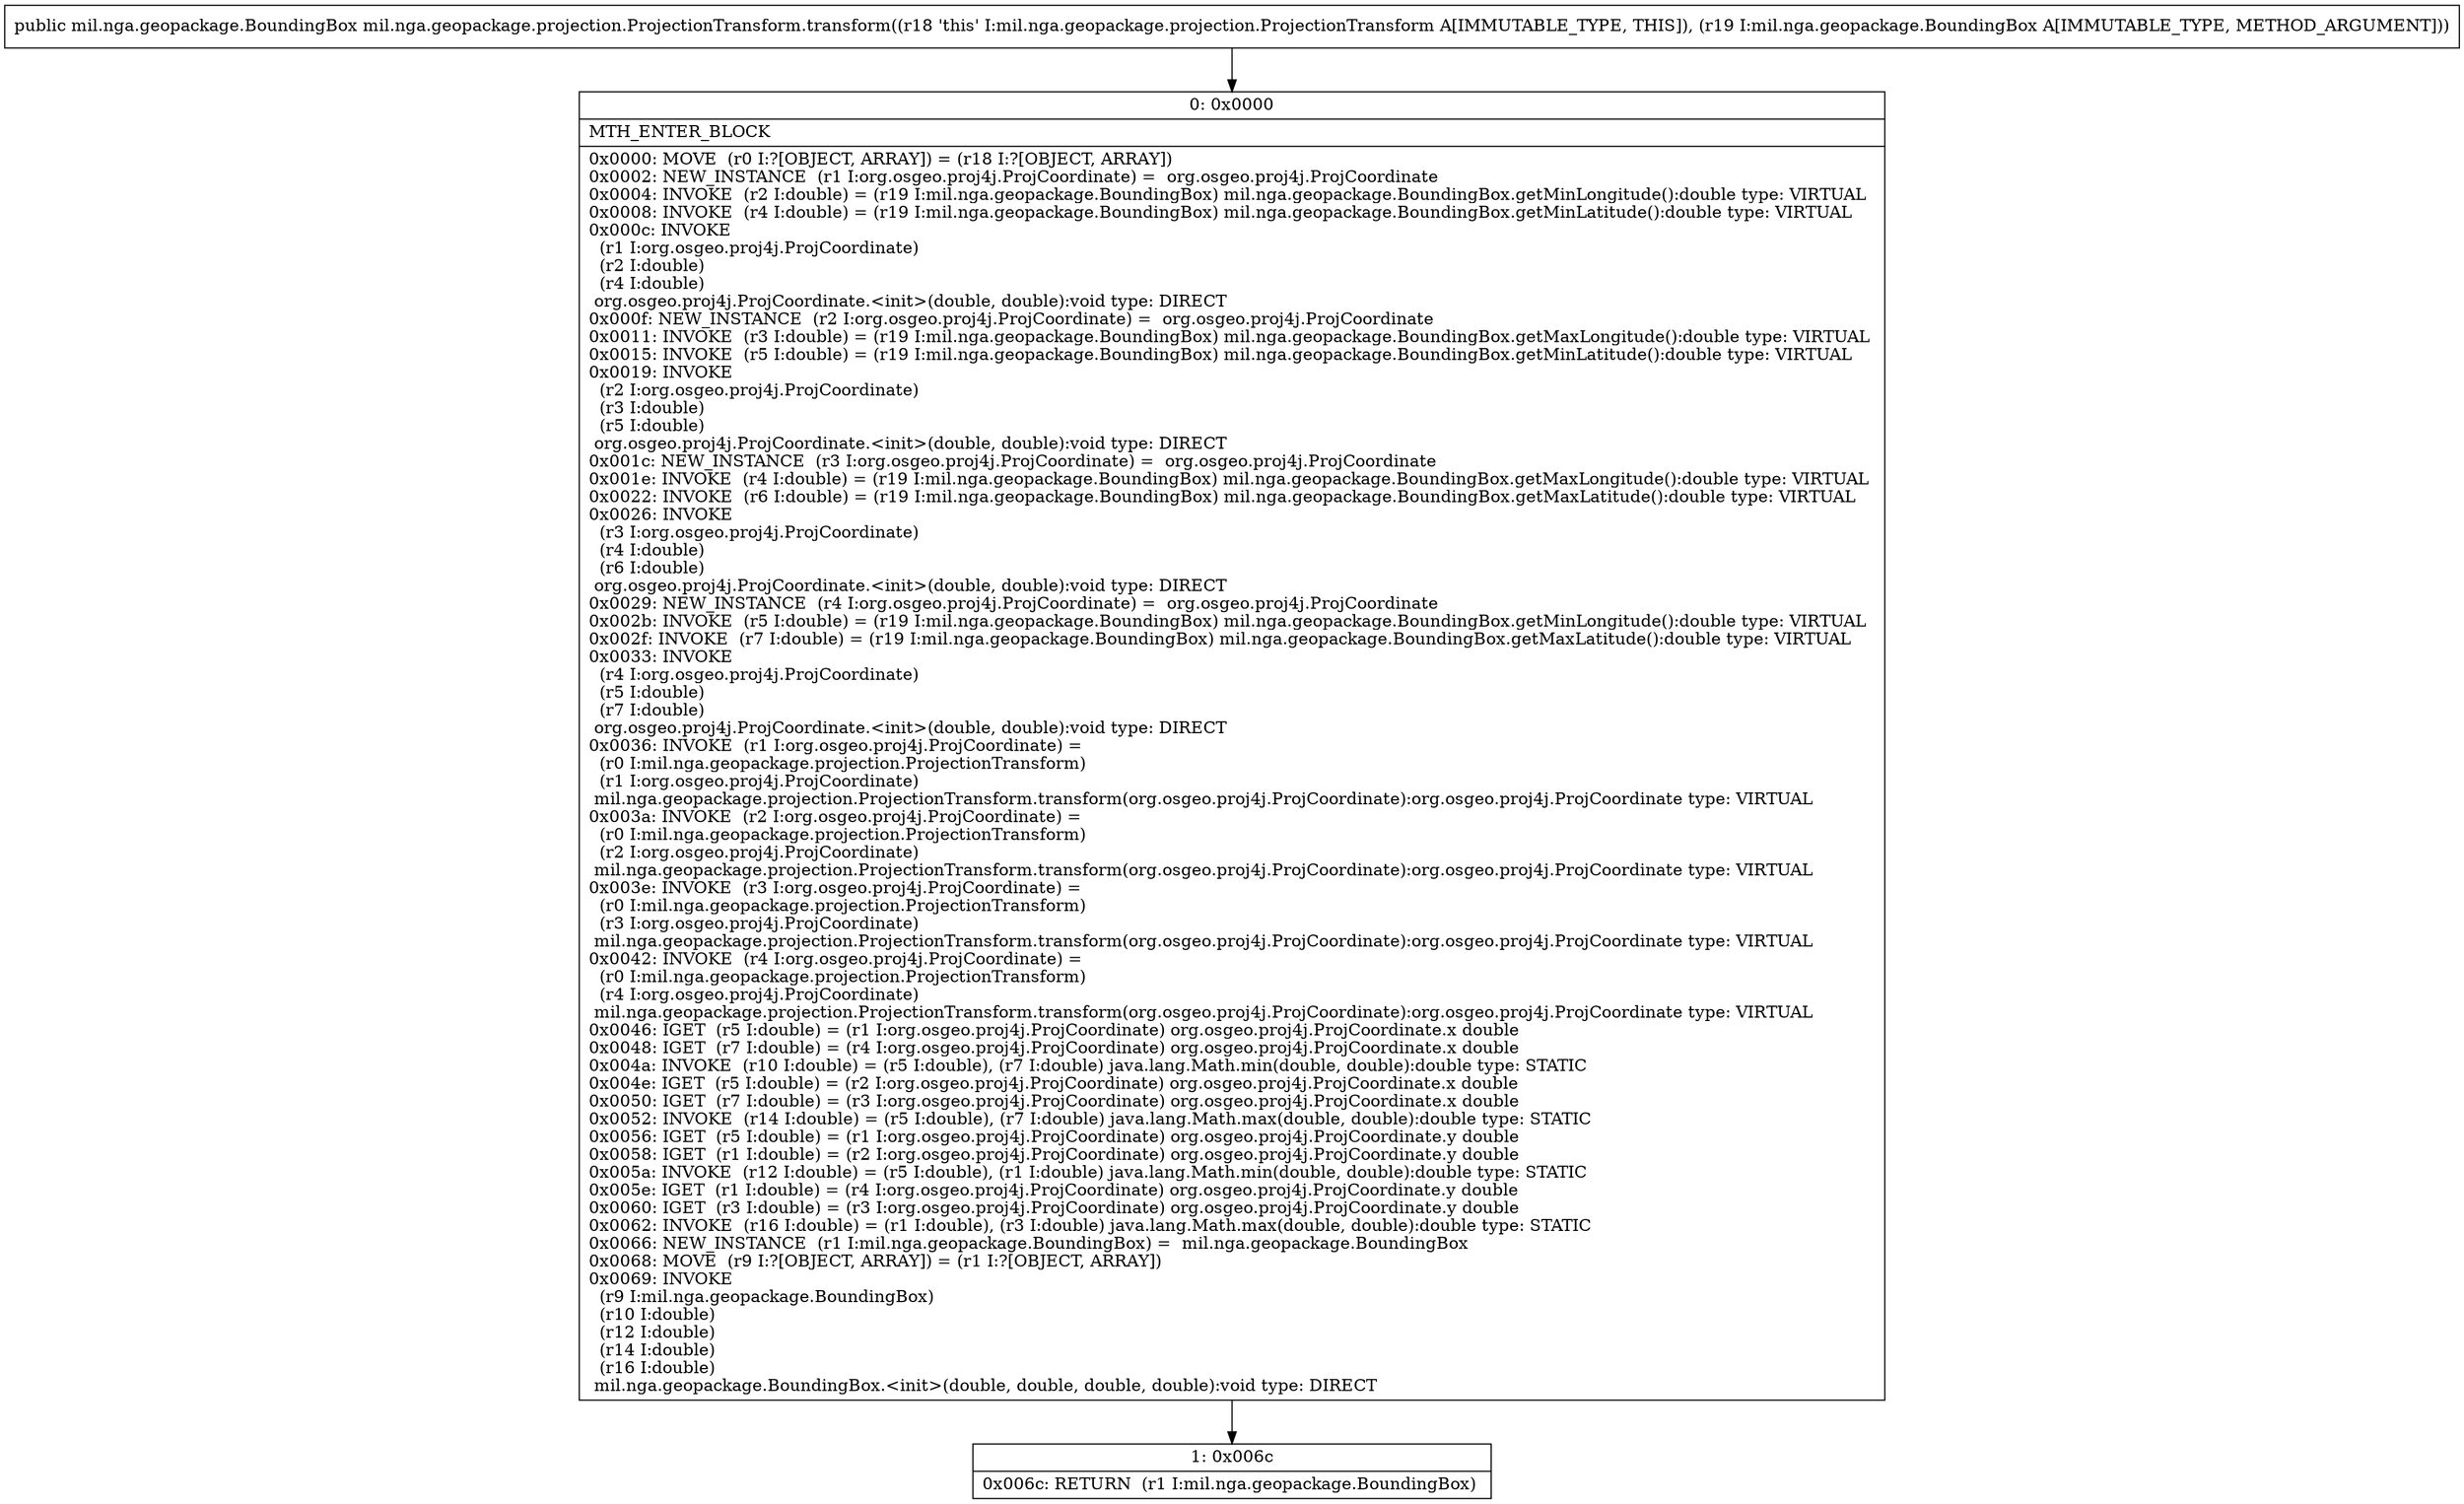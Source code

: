 digraph "CFG formil.nga.geopackage.projection.ProjectionTransform.transform(Lmil\/nga\/geopackage\/BoundingBox;)Lmil\/nga\/geopackage\/BoundingBox;" {
Node_0 [shape=record,label="{0\:\ 0x0000|MTH_ENTER_BLOCK\l|0x0000: MOVE  (r0 I:?[OBJECT, ARRAY]) = (r18 I:?[OBJECT, ARRAY]) \l0x0002: NEW_INSTANCE  (r1 I:org.osgeo.proj4j.ProjCoordinate) =  org.osgeo.proj4j.ProjCoordinate \l0x0004: INVOKE  (r2 I:double) = (r19 I:mil.nga.geopackage.BoundingBox) mil.nga.geopackage.BoundingBox.getMinLongitude():double type: VIRTUAL \l0x0008: INVOKE  (r4 I:double) = (r19 I:mil.nga.geopackage.BoundingBox) mil.nga.geopackage.BoundingBox.getMinLatitude():double type: VIRTUAL \l0x000c: INVOKE  \l  (r1 I:org.osgeo.proj4j.ProjCoordinate)\l  (r2 I:double)\l  (r4 I:double)\l org.osgeo.proj4j.ProjCoordinate.\<init\>(double, double):void type: DIRECT \l0x000f: NEW_INSTANCE  (r2 I:org.osgeo.proj4j.ProjCoordinate) =  org.osgeo.proj4j.ProjCoordinate \l0x0011: INVOKE  (r3 I:double) = (r19 I:mil.nga.geopackage.BoundingBox) mil.nga.geopackage.BoundingBox.getMaxLongitude():double type: VIRTUAL \l0x0015: INVOKE  (r5 I:double) = (r19 I:mil.nga.geopackage.BoundingBox) mil.nga.geopackage.BoundingBox.getMinLatitude():double type: VIRTUAL \l0x0019: INVOKE  \l  (r2 I:org.osgeo.proj4j.ProjCoordinate)\l  (r3 I:double)\l  (r5 I:double)\l org.osgeo.proj4j.ProjCoordinate.\<init\>(double, double):void type: DIRECT \l0x001c: NEW_INSTANCE  (r3 I:org.osgeo.proj4j.ProjCoordinate) =  org.osgeo.proj4j.ProjCoordinate \l0x001e: INVOKE  (r4 I:double) = (r19 I:mil.nga.geopackage.BoundingBox) mil.nga.geopackage.BoundingBox.getMaxLongitude():double type: VIRTUAL \l0x0022: INVOKE  (r6 I:double) = (r19 I:mil.nga.geopackage.BoundingBox) mil.nga.geopackage.BoundingBox.getMaxLatitude():double type: VIRTUAL \l0x0026: INVOKE  \l  (r3 I:org.osgeo.proj4j.ProjCoordinate)\l  (r4 I:double)\l  (r6 I:double)\l org.osgeo.proj4j.ProjCoordinate.\<init\>(double, double):void type: DIRECT \l0x0029: NEW_INSTANCE  (r4 I:org.osgeo.proj4j.ProjCoordinate) =  org.osgeo.proj4j.ProjCoordinate \l0x002b: INVOKE  (r5 I:double) = (r19 I:mil.nga.geopackage.BoundingBox) mil.nga.geopackage.BoundingBox.getMinLongitude():double type: VIRTUAL \l0x002f: INVOKE  (r7 I:double) = (r19 I:mil.nga.geopackage.BoundingBox) mil.nga.geopackage.BoundingBox.getMaxLatitude():double type: VIRTUAL \l0x0033: INVOKE  \l  (r4 I:org.osgeo.proj4j.ProjCoordinate)\l  (r5 I:double)\l  (r7 I:double)\l org.osgeo.proj4j.ProjCoordinate.\<init\>(double, double):void type: DIRECT \l0x0036: INVOKE  (r1 I:org.osgeo.proj4j.ProjCoordinate) = \l  (r0 I:mil.nga.geopackage.projection.ProjectionTransform)\l  (r1 I:org.osgeo.proj4j.ProjCoordinate)\l mil.nga.geopackage.projection.ProjectionTransform.transform(org.osgeo.proj4j.ProjCoordinate):org.osgeo.proj4j.ProjCoordinate type: VIRTUAL \l0x003a: INVOKE  (r2 I:org.osgeo.proj4j.ProjCoordinate) = \l  (r0 I:mil.nga.geopackage.projection.ProjectionTransform)\l  (r2 I:org.osgeo.proj4j.ProjCoordinate)\l mil.nga.geopackage.projection.ProjectionTransform.transform(org.osgeo.proj4j.ProjCoordinate):org.osgeo.proj4j.ProjCoordinate type: VIRTUAL \l0x003e: INVOKE  (r3 I:org.osgeo.proj4j.ProjCoordinate) = \l  (r0 I:mil.nga.geopackage.projection.ProjectionTransform)\l  (r3 I:org.osgeo.proj4j.ProjCoordinate)\l mil.nga.geopackage.projection.ProjectionTransform.transform(org.osgeo.proj4j.ProjCoordinate):org.osgeo.proj4j.ProjCoordinate type: VIRTUAL \l0x0042: INVOKE  (r4 I:org.osgeo.proj4j.ProjCoordinate) = \l  (r0 I:mil.nga.geopackage.projection.ProjectionTransform)\l  (r4 I:org.osgeo.proj4j.ProjCoordinate)\l mil.nga.geopackage.projection.ProjectionTransform.transform(org.osgeo.proj4j.ProjCoordinate):org.osgeo.proj4j.ProjCoordinate type: VIRTUAL \l0x0046: IGET  (r5 I:double) = (r1 I:org.osgeo.proj4j.ProjCoordinate) org.osgeo.proj4j.ProjCoordinate.x double \l0x0048: IGET  (r7 I:double) = (r4 I:org.osgeo.proj4j.ProjCoordinate) org.osgeo.proj4j.ProjCoordinate.x double \l0x004a: INVOKE  (r10 I:double) = (r5 I:double), (r7 I:double) java.lang.Math.min(double, double):double type: STATIC \l0x004e: IGET  (r5 I:double) = (r2 I:org.osgeo.proj4j.ProjCoordinate) org.osgeo.proj4j.ProjCoordinate.x double \l0x0050: IGET  (r7 I:double) = (r3 I:org.osgeo.proj4j.ProjCoordinate) org.osgeo.proj4j.ProjCoordinate.x double \l0x0052: INVOKE  (r14 I:double) = (r5 I:double), (r7 I:double) java.lang.Math.max(double, double):double type: STATIC \l0x0056: IGET  (r5 I:double) = (r1 I:org.osgeo.proj4j.ProjCoordinate) org.osgeo.proj4j.ProjCoordinate.y double \l0x0058: IGET  (r1 I:double) = (r2 I:org.osgeo.proj4j.ProjCoordinate) org.osgeo.proj4j.ProjCoordinate.y double \l0x005a: INVOKE  (r12 I:double) = (r5 I:double), (r1 I:double) java.lang.Math.min(double, double):double type: STATIC \l0x005e: IGET  (r1 I:double) = (r4 I:org.osgeo.proj4j.ProjCoordinate) org.osgeo.proj4j.ProjCoordinate.y double \l0x0060: IGET  (r3 I:double) = (r3 I:org.osgeo.proj4j.ProjCoordinate) org.osgeo.proj4j.ProjCoordinate.y double \l0x0062: INVOKE  (r16 I:double) = (r1 I:double), (r3 I:double) java.lang.Math.max(double, double):double type: STATIC \l0x0066: NEW_INSTANCE  (r1 I:mil.nga.geopackage.BoundingBox) =  mil.nga.geopackage.BoundingBox \l0x0068: MOVE  (r9 I:?[OBJECT, ARRAY]) = (r1 I:?[OBJECT, ARRAY]) \l0x0069: INVOKE  \l  (r9 I:mil.nga.geopackage.BoundingBox)\l  (r10 I:double)\l  (r12 I:double)\l  (r14 I:double)\l  (r16 I:double)\l mil.nga.geopackage.BoundingBox.\<init\>(double, double, double, double):void type: DIRECT \l}"];
Node_1 [shape=record,label="{1\:\ 0x006c|0x006c: RETURN  (r1 I:mil.nga.geopackage.BoundingBox) \l}"];
MethodNode[shape=record,label="{public mil.nga.geopackage.BoundingBox mil.nga.geopackage.projection.ProjectionTransform.transform((r18 'this' I:mil.nga.geopackage.projection.ProjectionTransform A[IMMUTABLE_TYPE, THIS]), (r19 I:mil.nga.geopackage.BoundingBox A[IMMUTABLE_TYPE, METHOD_ARGUMENT])) }"];
MethodNode -> Node_0;
Node_0 -> Node_1;
}

